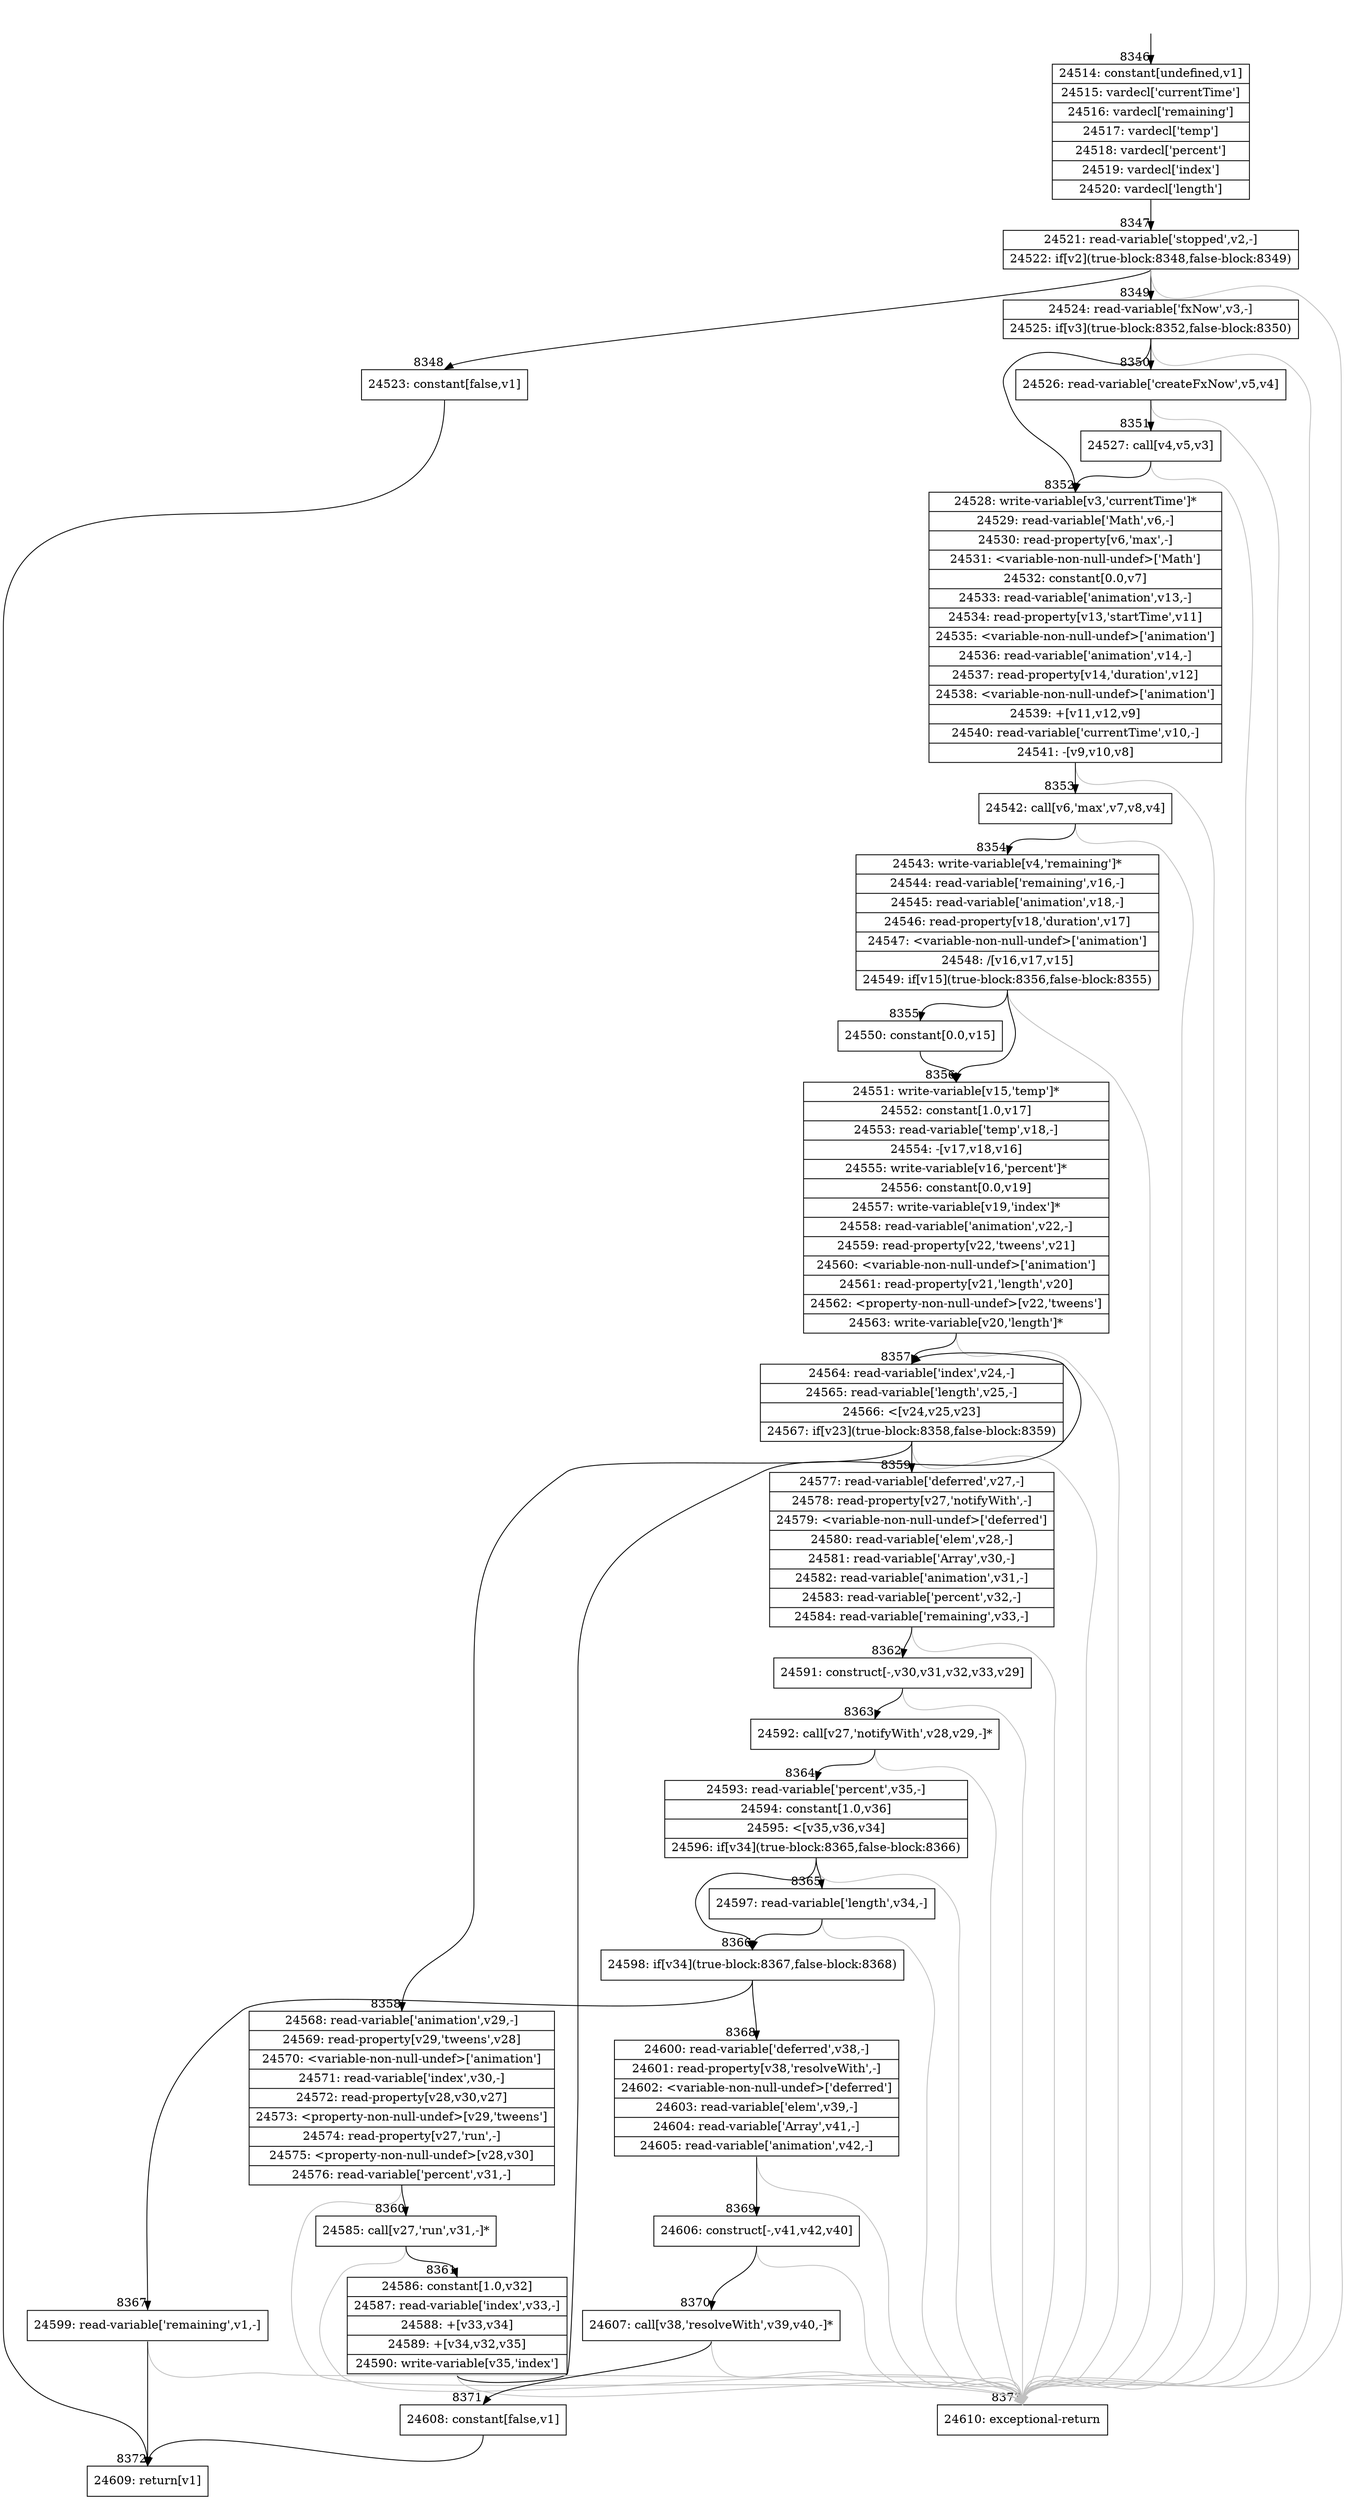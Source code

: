 digraph {
rankdir="TD"
BB_entry520[shape=none,label=""];
BB_entry520 -> BB8346 [tailport=s, headport=n, headlabel="    8346"]
BB8346 [shape=record label="{24514: constant[undefined,v1]|24515: vardecl['currentTime']|24516: vardecl['remaining']|24517: vardecl['temp']|24518: vardecl['percent']|24519: vardecl['index']|24520: vardecl['length']}" ] 
BB8346 -> BB8347 [tailport=s, headport=n, headlabel="      8347"]
BB8347 [shape=record label="{24521: read-variable['stopped',v2,-]|24522: if[v2](true-block:8348,false-block:8349)}" ] 
BB8347 -> BB8348 [tailport=s, headport=n, headlabel="      8348"]
BB8347 -> BB8349 [tailport=s, headport=n, headlabel="      8349"]
BB8347 -> BB8373 [tailport=s, headport=n, color=gray, headlabel="      8373"]
BB8348 [shape=record label="{24523: constant[false,v1]}" ] 
BB8348 -> BB8372 [tailport=s, headport=n, headlabel="      8372"]
BB8349 [shape=record label="{24524: read-variable['fxNow',v3,-]|24525: if[v3](true-block:8352,false-block:8350)}" ] 
BB8349 -> BB8352 [tailport=s, headport=n, headlabel="      8352"]
BB8349 -> BB8350 [tailport=s, headport=n, headlabel="      8350"]
BB8349 -> BB8373 [tailport=s, headport=n, color=gray]
BB8350 [shape=record label="{24526: read-variable['createFxNow',v5,v4]}" ] 
BB8350 -> BB8351 [tailport=s, headport=n, headlabel="      8351"]
BB8350 -> BB8373 [tailport=s, headport=n, color=gray]
BB8351 [shape=record label="{24527: call[v4,v5,v3]}" ] 
BB8351 -> BB8352 [tailport=s, headport=n]
BB8351 -> BB8373 [tailport=s, headport=n, color=gray]
BB8352 [shape=record label="{24528: write-variable[v3,'currentTime']*|24529: read-variable['Math',v6,-]|24530: read-property[v6,'max',-]|24531: \<variable-non-null-undef\>['Math']|24532: constant[0.0,v7]|24533: read-variable['animation',v13,-]|24534: read-property[v13,'startTime',v11]|24535: \<variable-non-null-undef\>['animation']|24536: read-variable['animation',v14,-]|24537: read-property[v14,'duration',v12]|24538: \<variable-non-null-undef\>['animation']|24539: +[v11,v12,v9]|24540: read-variable['currentTime',v10,-]|24541: -[v9,v10,v8]}" ] 
BB8352 -> BB8353 [tailport=s, headport=n, headlabel="      8353"]
BB8352 -> BB8373 [tailport=s, headport=n, color=gray]
BB8353 [shape=record label="{24542: call[v6,'max',v7,v8,v4]}" ] 
BB8353 -> BB8354 [tailport=s, headport=n, headlabel="      8354"]
BB8353 -> BB8373 [tailport=s, headport=n, color=gray]
BB8354 [shape=record label="{24543: write-variable[v4,'remaining']*|24544: read-variable['remaining',v16,-]|24545: read-variable['animation',v18,-]|24546: read-property[v18,'duration',v17]|24547: \<variable-non-null-undef\>['animation']|24548: /[v16,v17,v15]|24549: if[v15](true-block:8356,false-block:8355)}" ] 
BB8354 -> BB8356 [tailport=s, headport=n, headlabel="      8356"]
BB8354 -> BB8355 [tailport=s, headport=n, headlabel="      8355"]
BB8354 -> BB8373 [tailport=s, headport=n, color=gray]
BB8355 [shape=record label="{24550: constant[0.0,v15]}" ] 
BB8355 -> BB8356 [tailport=s, headport=n]
BB8356 [shape=record label="{24551: write-variable[v15,'temp']*|24552: constant[1.0,v17]|24553: read-variable['temp',v18,-]|24554: -[v17,v18,v16]|24555: write-variable[v16,'percent']*|24556: constant[0.0,v19]|24557: write-variable[v19,'index']*|24558: read-variable['animation',v22,-]|24559: read-property[v22,'tweens',v21]|24560: \<variable-non-null-undef\>['animation']|24561: read-property[v21,'length',v20]|24562: \<property-non-null-undef\>[v22,'tweens']|24563: write-variable[v20,'length']*}" ] 
BB8356 -> BB8357 [tailport=s, headport=n, headlabel="      8357"]
BB8356 -> BB8373 [tailport=s, headport=n, color=gray]
BB8357 [shape=record label="{24564: read-variable['index',v24,-]|24565: read-variable['length',v25,-]|24566: \<[v24,v25,v23]|24567: if[v23](true-block:8358,false-block:8359)}" ] 
BB8357 -> BB8358 [tailport=s, headport=n, headlabel="      8358"]
BB8357 -> BB8359 [tailport=s, headport=n, headlabel="      8359"]
BB8357 -> BB8373 [tailport=s, headport=n, color=gray]
BB8358 [shape=record label="{24568: read-variable['animation',v29,-]|24569: read-property[v29,'tweens',v28]|24570: \<variable-non-null-undef\>['animation']|24571: read-variable['index',v30,-]|24572: read-property[v28,v30,v27]|24573: \<property-non-null-undef\>[v29,'tweens']|24574: read-property[v27,'run',-]|24575: \<property-non-null-undef\>[v28,v30]|24576: read-variable['percent',v31,-]}" ] 
BB8358 -> BB8360 [tailport=s, headport=n, headlabel="      8360"]
BB8358 -> BB8373 [tailport=s, headport=n, color=gray]
BB8359 [shape=record label="{24577: read-variable['deferred',v27,-]|24578: read-property[v27,'notifyWith',-]|24579: \<variable-non-null-undef\>['deferred']|24580: read-variable['elem',v28,-]|24581: read-variable['Array',v30,-]|24582: read-variable['animation',v31,-]|24583: read-variable['percent',v32,-]|24584: read-variable['remaining',v33,-]}" ] 
BB8359 -> BB8362 [tailport=s, headport=n, headlabel="      8362"]
BB8359 -> BB8373 [tailport=s, headport=n, color=gray]
BB8360 [shape=record label="{24585: call[v27,'run',v31,-]*}" ] 
BB8360 -> BB8361 [tailport=s, headport=n, headlabel="      8361"]
BB8360 -> BB8373 [tailport=s, headport=n, color=gray]
BB8361 [shape=record label="{24586: constant[1.0,v32]|24587: read-variable['index',v33,-]|24588: +[v33,v34]|24589: +[v34,v32,v35]|24590: write-variable[v35,'index']}" ] 
BB8361 -> BB8357 [tailport=s, headport=n]
BB8361 -> BB8373 [tailport=s, headport=n, color=gray]
BB8362 [shape=record label="{24591: construct[-,v30,v31,v32,v33,v29]}" ] 
BB8362 -> BB8363 [tailport=s, headport=n, headlabel="      8363"]
BB8362 -> BB8373 [tailport=s, headport=n, color=gray]
BB8363 [shape=record label="{24592: call[v27,'notifyWith',v28,v29,-]*}" ] 
BB8363 -> BB8364 [tailport=s, headport=n, headlabel="      8364"]
BB8363 -> BB8373 [tailport=s, headport=n, color=gray]
BB8364 [shape=record label="{24593: read-variable['percent',v35,-]|24594: constant[1.0,v36]|24595: \<[v35,v36,v34]|24596: if[v34](true-block:8365,false-block:8366)}" ] 
BB8364 -> BB8366 [tailport=s, headport=n, headlabel="      8366"]
BB8364 -> BB8365 [tailport=s, headport=n, headlabel="      8365"]
BB8364 -> BB8373 [tailport=s, headport=n, color=gray]
BB8365 [shape=record label="{24597: read-variable['length',v34,-]}" ] 
BB8365 -> BB8366 [tailport=s, headport=n]
BB8365 -> BB8373 [tailport=s, headport=n, color=gray]
BB8366 [shape=record label="{24598: if[v34](true-block:8367,false-block:8368)}" ] 
BB8366 -> BB8367 [tailport=s, headport=n, headlabel="      8367"]
BB8366 -> BB8368 [tailport=s, headport=n, headlabel="      8368"]
BB8367 [shape=record label="{24599: read-variable['remaining',v1,-]}" ] 
BB8367 -> BB8372 [tailport=s, headport=n]
BB8367 -> BB8373 [tailport=s, headport=n, color=gray]
BB8368 [shape=record label="{24600: read-variable['deferred',v38,-]|24601: read-property[v38,'resolveWith',-]|24602: \<variable-non-null-undef\>['deferred']|24603: read-variable['elem',v39,-]|24604: read-variable['Array',v41,-]|24605: read-variable['animation',v42,-]}" ] 
BB8368 -> BB8369 [tailport=s, headport=n, headlabel="      8369"]
BB8368 -> BB8373 [tailport=s, headport=n, color=gray]
BB8369 [shape=record label="{24606: construct[-,v41,v42,v40]}" ] 
BB8369 -> BB8370 [tailport=s, headport=n, headlabel="      8370"]
BB8369 -> BB8373 [tailport=s, headport=n, color=gray]
BB8370 [shape=record label="{24607: call[v38,'resolveWith',v39,v40,-]*}" ] 
BB8370 -> BB8371 [tailport=s, headport=n, headlabel="      8371"]
BB8370 -> BB8373 [tailport=s, headport=n, color=gray]
BB8371 [shape=record label="{24608: constant[false,v1]}" ] 
BB8371 -> BB8372 [tailport=s, headport=n]
BB8372 [shape=record label="{24609: return[v1]}" ] 
BB8373 [shape=record label="{24610: exceptional-return}" ] 
}
